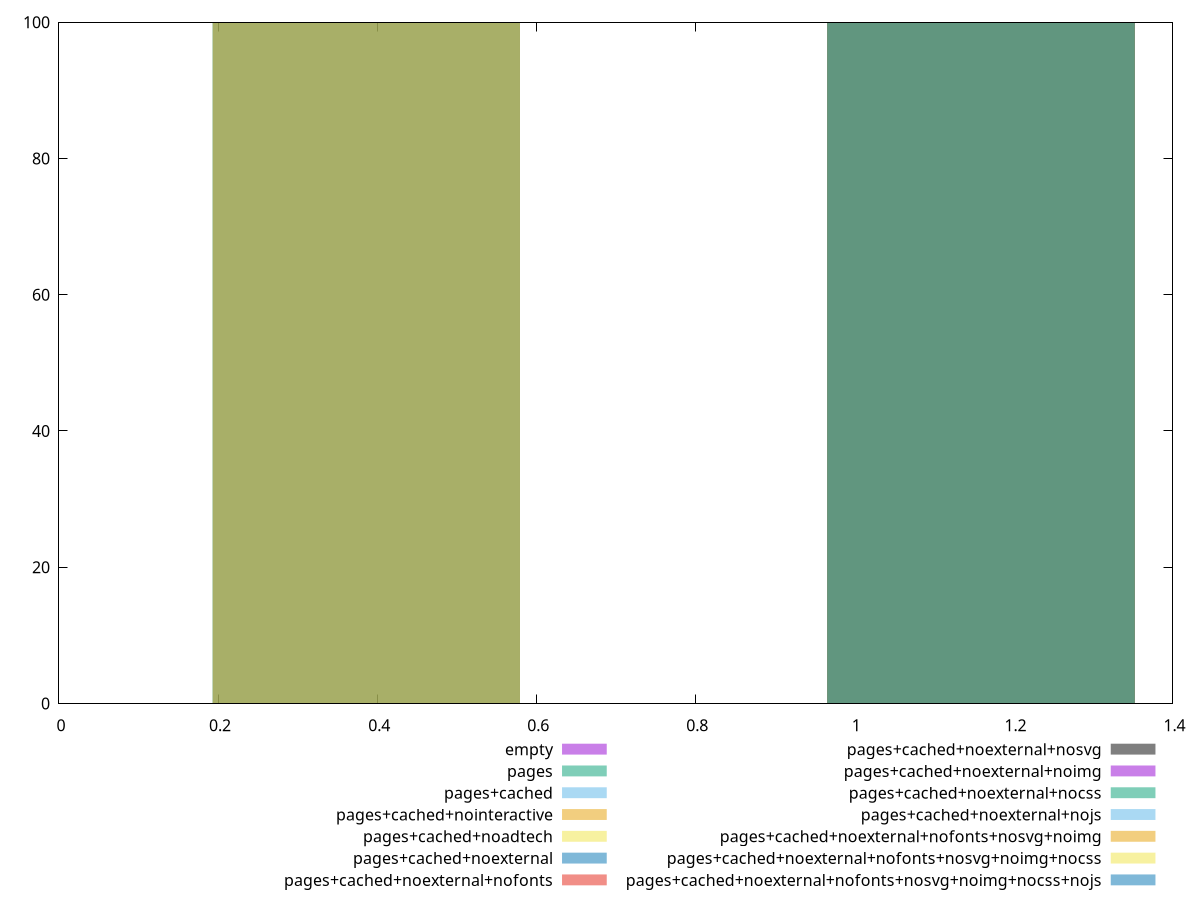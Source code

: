 reset
set terminal svg size 640, 620 enhanced background rgb 'white'
set output "report_00007_2020-12-11T15:55:29.892Z/max-potential-fid/comparison/histogram/all_score.svg"

$empty <<EOF
1.1591978276558272 100
EOF

$pages <<EOF
0.38639927588527573 100
EOF

$pagesCached <<EOF
0.38639927588527573 100
EOF

$pagesCachedNointeractive <<EOF
0.38639927588527573 100
EOF

$pagesCachedNoadtech <<EOF
1.1591978276558272 100
EOF

$pagesCachedNoexternal <<EOF
1.1591978276558272 100
EOF

$pagesCachedNoexternalNofonts <<EOF
1.1591978276558272 100
EOF

$pagesCachedNoexternalNosvg <<EOF
1.1591978276558272 100
EOF

$pagesCachedNoexternalNoimg <<EOF
1.1591978276558272 100
EOF

$pagesCachedNoexternalNocss <<EOF
1.1591978276558272 100
EOF

$pagesCachedNoexternalNojs <<EOF
1.1591978276558272 100
EOF

$pagesCachedNoexternalNofontsNosvgNoimg <<EOF
1.1591978276558272 100
EOF

$pagesCachedNoexternalNofontsNosvgNoimgNocss <<EOF
1.1591978276558272 100
EOF

$pagesCachedNoexternalNofontsNosvgNoimgNocssNojs <<EOF
1.1591978276558272 100
EOF

set key outside below
set boxwidth 0.38639927588527573
set yrange [0:100]
set style fill transparent solid 0.5 noborder

plot \
  $empty title "empty" with boxes, \
  $pages title "pages" with boxes, \
  $pagesCached title "pages+cached" with boxes, \
  $pagesCachedNointeractive title "pages+cached+nointeractive" with boxes, \
  $pagesCachedNoadtech title "pages+cached+noadtech" with boxes, \
  $pagesCachedNoexternal title "pages+cached+noexternal" with boxes, \
  $pagesCachedNoexternalNofonts title "pages+cached+noexternal+nofonts" with boxes, \
  $pagesCachedNoexternalNosvg title "pages+cached+noexternal+nosvg" with boxes, \
  $pagesCachedNoexternalNoimg title "pages+cached+noexternal+noimg" with boxes, \
  $pagesCachedNoexternalNocss title "pages+cached+noexternal+nocss" with boxes, \
  $pagesCachedNoexternalNojs title "pages+cached+noexternal+nojs" with boxes, \
  $pagesCachedNoexternalNofontsNosvgNoimg title "pages+cached+noexternal+nofonts+nosvg+noimg" with boxes, \
  $pagesCachedNoexternalNofontsNosvgNoimgNocss title "pages+cached+noexternal+nofonts+nosvg+noimg+nocss" with boxes, \
  $pagesCachedNoexternalNofontsNosvgNoimgNocssNojs title "pages+cached+noexternal+nofonts+nosvg+noimg+nocss+nojs" with boxes, \


reset